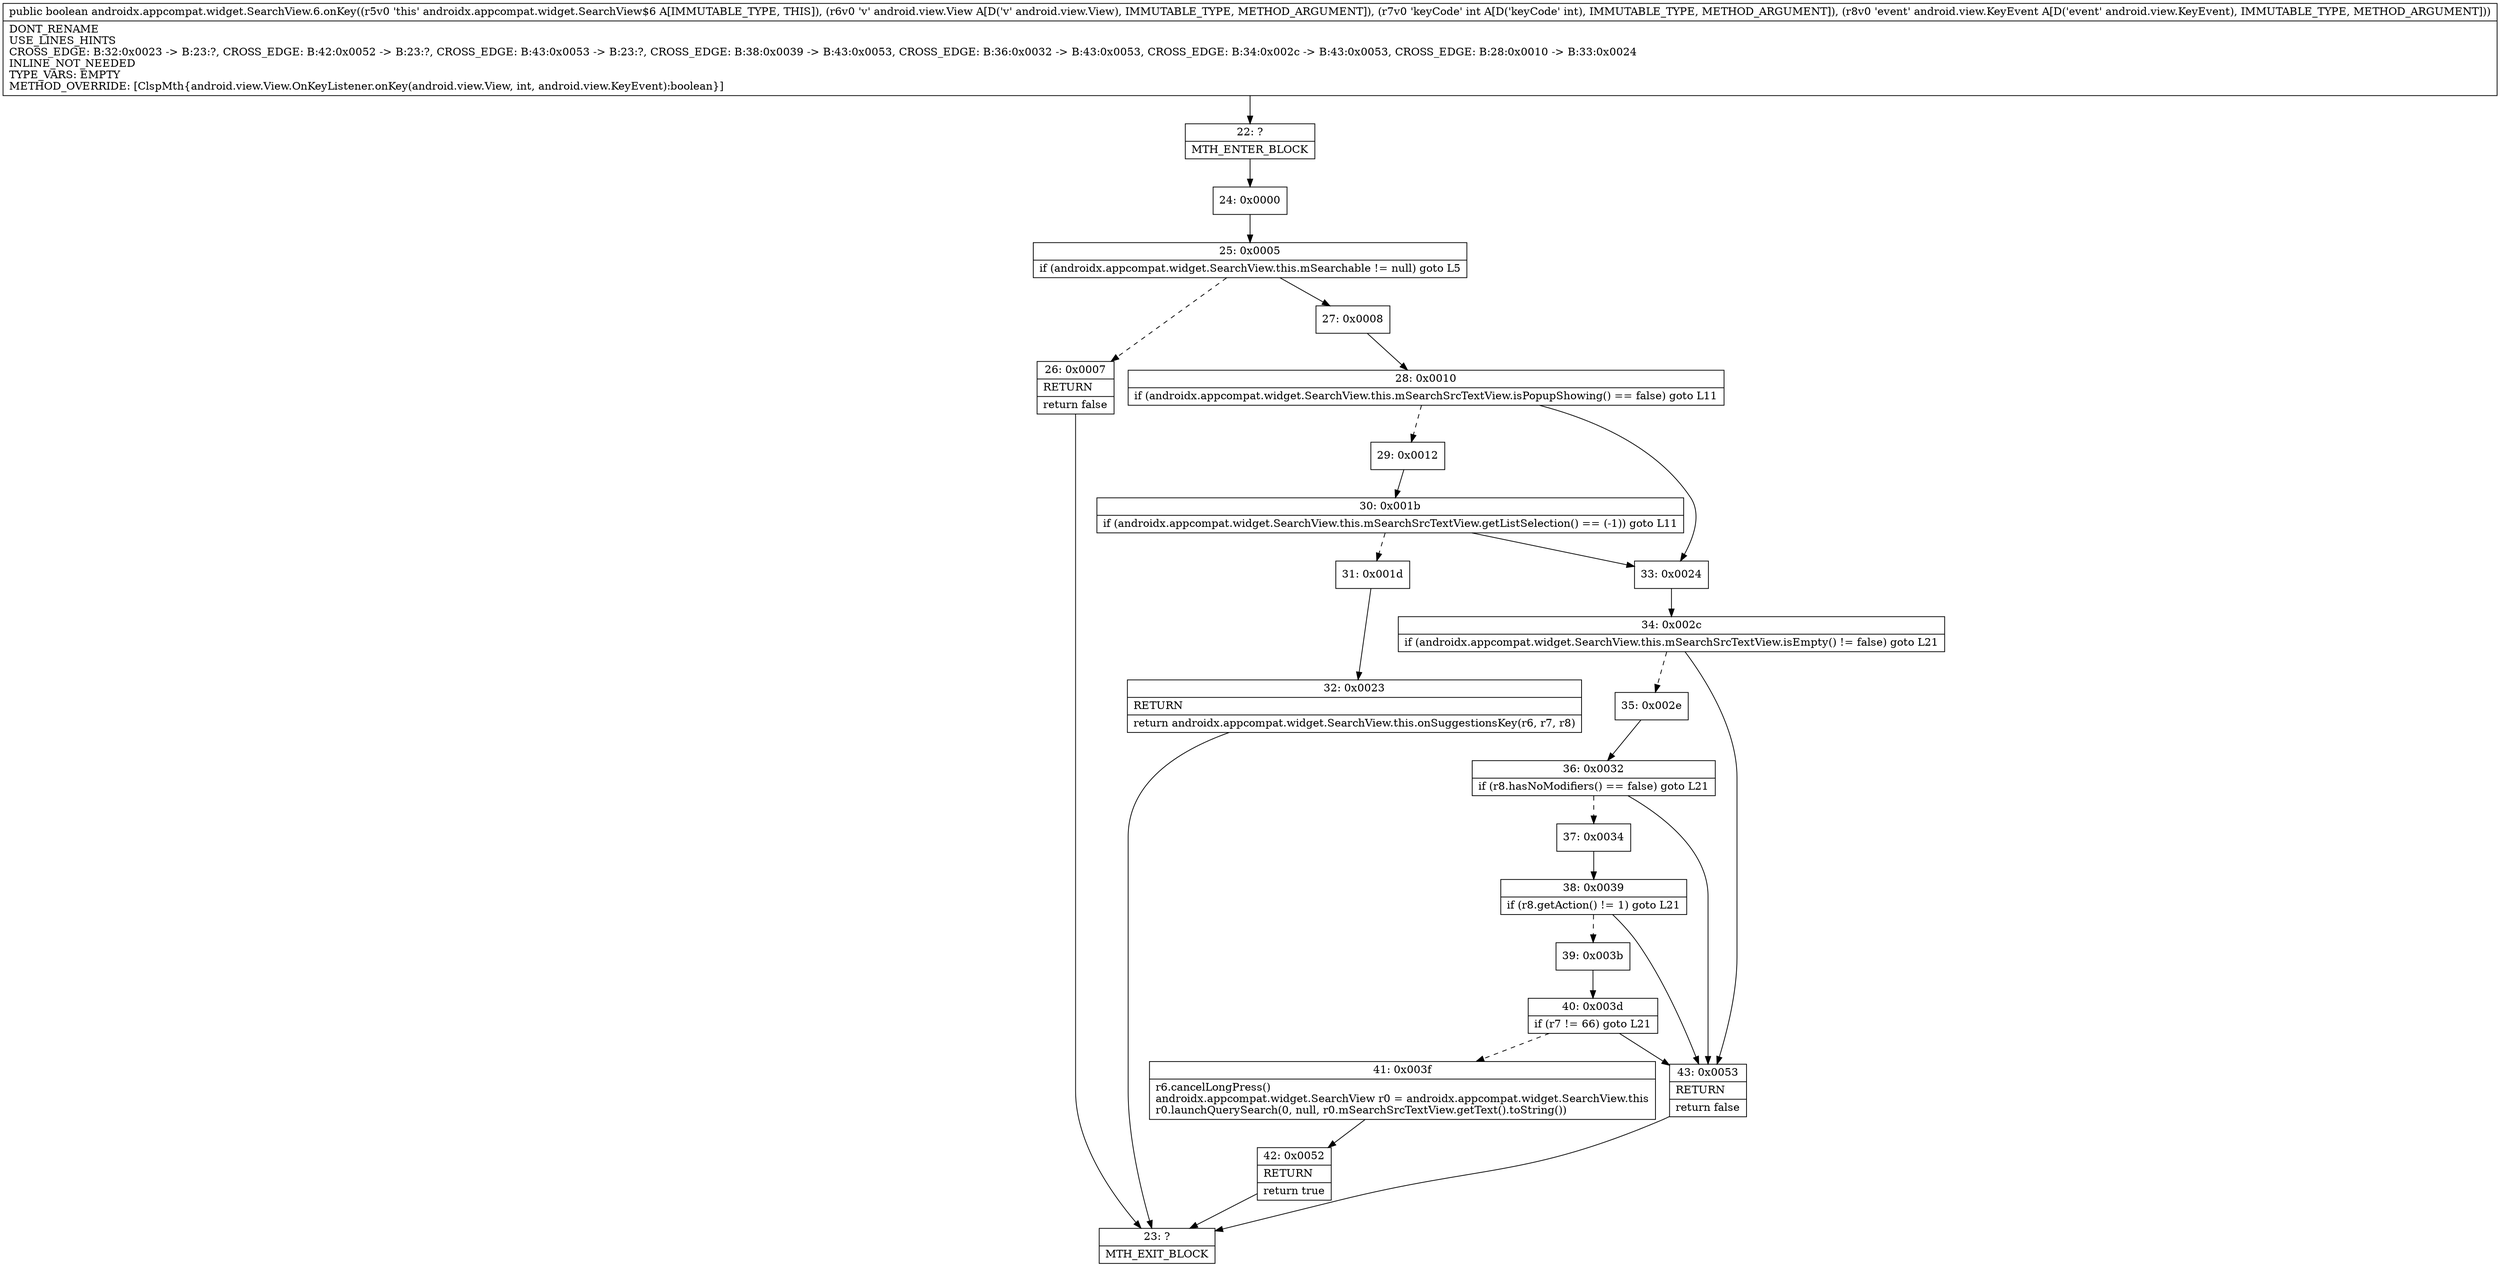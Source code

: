 digraph "CFG forandroidx.appcompat.widget.SearchView.6.onKey(Landroid\/view\/View;ILandroid\/view\/KeyEvent;)Z" {
Node_22 [shape=record,label="{22\:\ ?|MTH_ENTER_BLOCK\l}"];
Node_24 [shape=record,label="{24\:\ 0x0000}"];
Node_25 [shape=record,label="{25\:\ 0x0005|if (androidx.appcompat.widget.SearchView.this.mSearchable != null) goto L5\l}"];
Node_26 [shape=record,label="{26\:\ 0x0007|RETURN\l|return false\l}"];
Node_23 [shape=record,label="{23\:\ ?|MTH_EXIT_BLOCK\l}"];
Node_27 [shape=record,label="{27\:\ 0x0008}"];
Node_28 [shape=record,label="{28\:\ 0x0010|if (androidx.appcompat.widget.SearchView.this.mSearchSrcTextView.isPopupShowing() == false) goto L11\l}"];
Node_29 [shape=record,label="{29\:\ 0x0012}"];
Node_30 [shape=record,label="{30\:\ 0x001b|if (androidx.appcompat.widget.SearchView.this.mSearchSrcTextView.getListSelection() == (\-1)) goto L11\l}"];
Node_31 [shape=record,label="{31\:\ 0x001d}"];
Node_32 [shape=record,label="{32\:\ 0x0023|RETURN\l|return androidx.appcompat.widget.SearchView.this.onSuggestionsKey(r6, r7, r8)\l}"];
Node_33 [shape=record,label="{33\:\ 0x0024}"];
Node_34 [shape=record,label="{34\:\ 0x002c|if (androidx.appcompat.widget.SearchView.this.mSearchSrcTextView.isEmpty() != false) goto L21\l}"];
Node_35 [shape=record,label="{35\:\ 0x002e}"];
Node_36 [shape=record,label="{36\:\ 0x0032|if (r8.hasNoModifiers() == false) goto L21\l}"];
Node_37 [shape=record,label="{37\:\ 0x0034}"];
Node_38 [shape=record,label="{38\:\ 0x0039|if (r8.getAction() != 1) goto L21\l}"];
Node_39 [shape=record,label="{39\:\ 0x003b}"];
Node_40 [shape=record,label="{40\:\ 0x003d|if (r7 != 66) goto L21\l}"];
Node_41 [shape=record,label="{41\:\ 0x003f|r6.cancelLongPress()\landroidx.appcompat.widget.SearchView r0 = androidx.appcompat.widget.SearchView.this\lr0.launchQuerySearch(0, null, r0.mSearchSrcTextView.getText().toString())\l}"];
Node_42 [shape=record,label="{42\:\ 0x0052|RETURN\l|return true\l}"];
Node_43 [shape=record,label="{43\:\ 0x0053|RETURN\l|return false\l}"];
MethodNode[shape=record,label="{public boolean androidx.appcompat.widget.SearchView.6.onKey((r5v0 'this' androidx.appcompat.widget.SearchView$6 A[IMMUTABLE_TYPE, THIS]), (r6v0 'v' android.view.View A[D('v' android.view.View), IMMUTABLE_TYPE, METHOD_ARGUMENT]), (r7v0 'keyCode' int A[D('keyCode' int), IMMUTABLE_TYPE, METHOD_ARGUMENT]), (r8v0 'event' android.view.KeyEvent A[D('event' android.view.KeyEvent), IMMUTABLE_TYPE, METHOD_ARGUMENT]))  | DONT_RENAME\lUSE_LINES_HINTS\lCROSS_EDGE: B:32:0x0023 \-\> B:23:?, CROSS_EDGE: B:42:0x0052 \-\> B:23:?, CROSS_EDGE: B:43:0x0053 \-\> B:23:?, CROSS_EDGE: B:38:0x0039 \-\> B:43:0x0053, CROSS_EDGE: B:36:0x0032 \-\> B:43:0x0053, CROSS_EDGE: B:34:0x002c \-\> B:43:0x0053, CROSS_EDGE: B:28:0x0010 \-\> B:33:0x0024\lINLINE_NOT_NEEDED\lTYPE_VARS: EMPTY\lMETHOD_OVERRIDE: [ClspMth\{android.view.View.OnKeyListener.onKey(android.view.View, int, android.view.KeyEvent):boolean\}]\l}"];
MethodNode -> Node_22;Node_22 -> Node_24;
Node_24 -> Node_25;
Node_25 -> Node_26[style=dashed];
Node_25 -> Node_27;
Node_26 -> Node_23;
Node_27 -> Node_28;
Node_28 -> Node_29[style=dashed];
Node_28 -> Node_33;
Node_29 -> Node_30;
Node_30 -> Node_31[style=dashed];
Node_30 -> Node_33;
Node_31 -> Node_32;
Node_32 -> Node_23;
Node_33 -> Node_34;
Node_34 -> Node_35[style=dashed];
Node_34 -> Node_43;
Node_35 -> Node_36;
Node_36 -> Node_37[style=dashed];
Node_36 -> Node_43;
Node_37 -> Node_38;
Node_38 -> Node_39[style=dashed];
Node_38 -> Node_43;
Node_39 -> Node_40;
Node_40 -> Node_41[style=dashed];
Node_40 -> Node_43;
Node_41 -> Node_42;
Node_42 -> Node_23;
Node_43 -> Node_23;
}

